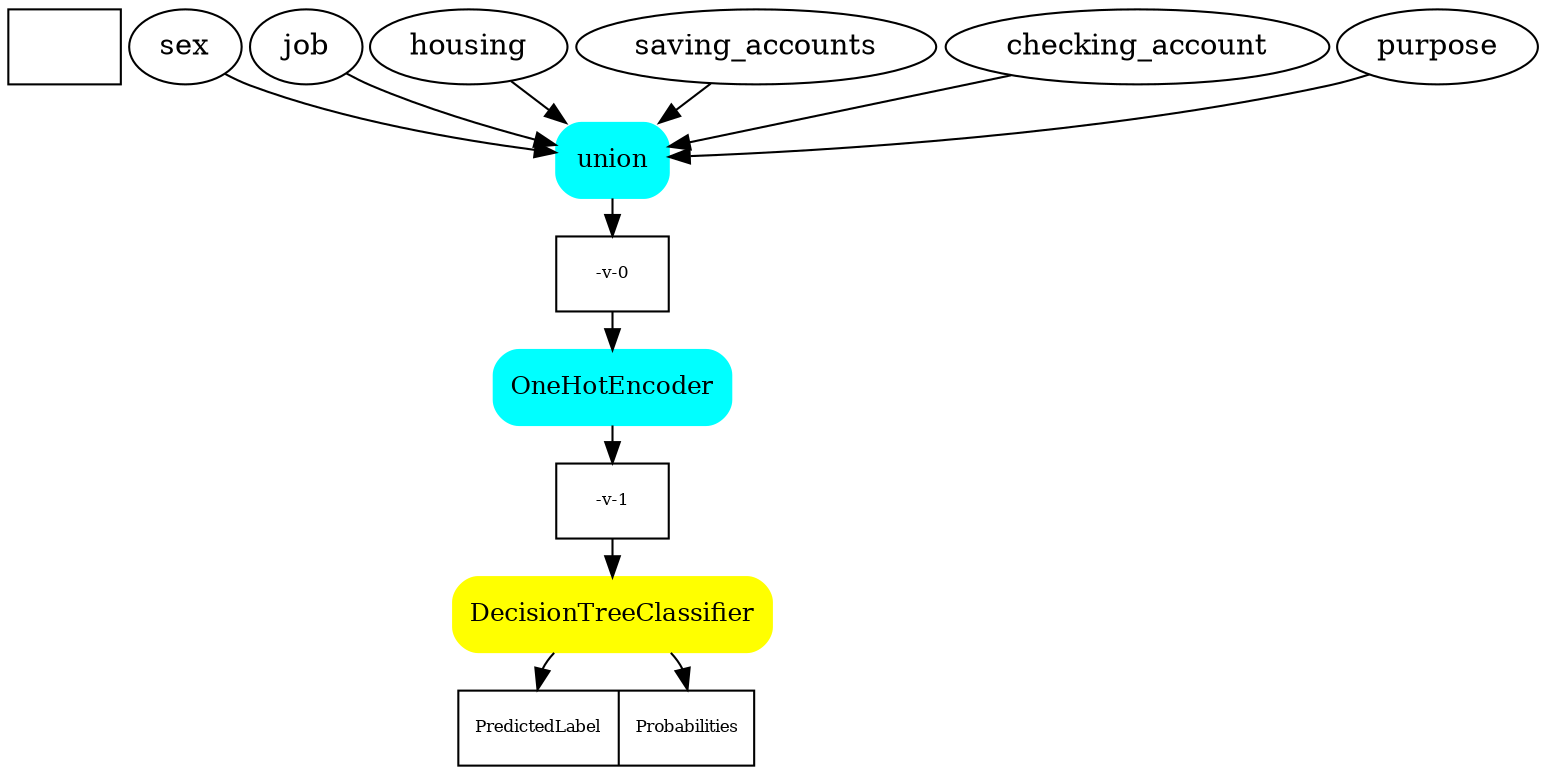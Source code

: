 digraph{
  orientation=portrait;
  nodesep=0.05;
  ranksep=0.25;
  sch0[label="",shape=record,fontsize=8];

  node1[label="union",shape=box,style="filled,rounded",color=cyan,fontsize=12];
  sex -> node1;
  job -> node1;
  housing -> node1;
  saving_accounts -> node1;
  checking_account -> node1;
  purpose -> node1;
  sch1[label="<f0> -v-0",shape=record,fontsize=8];
  node1 -> sch1:f0;

  node2[label="OneHotEncoder",shape=box,style="filled,rounded",color=cyan,fontsize=12];
  sch1:f0 -> node2;
  sch2[label="<f0> -v-1",shape=record,fontsize=8];
  node2 -> sch2:f0;

  node3[label="DecisionTreeClassifier",shape=box,style="filled,rounded",color=yellow,fontsize=12];
  sch2:f0 -> node3;
  sch3[label="<f0> PredictedLabel|<f1> Probabilities",shape=record,fontsize=8];
  node3 -> sch3:f0;
  node3 -> sch3:f1;
}